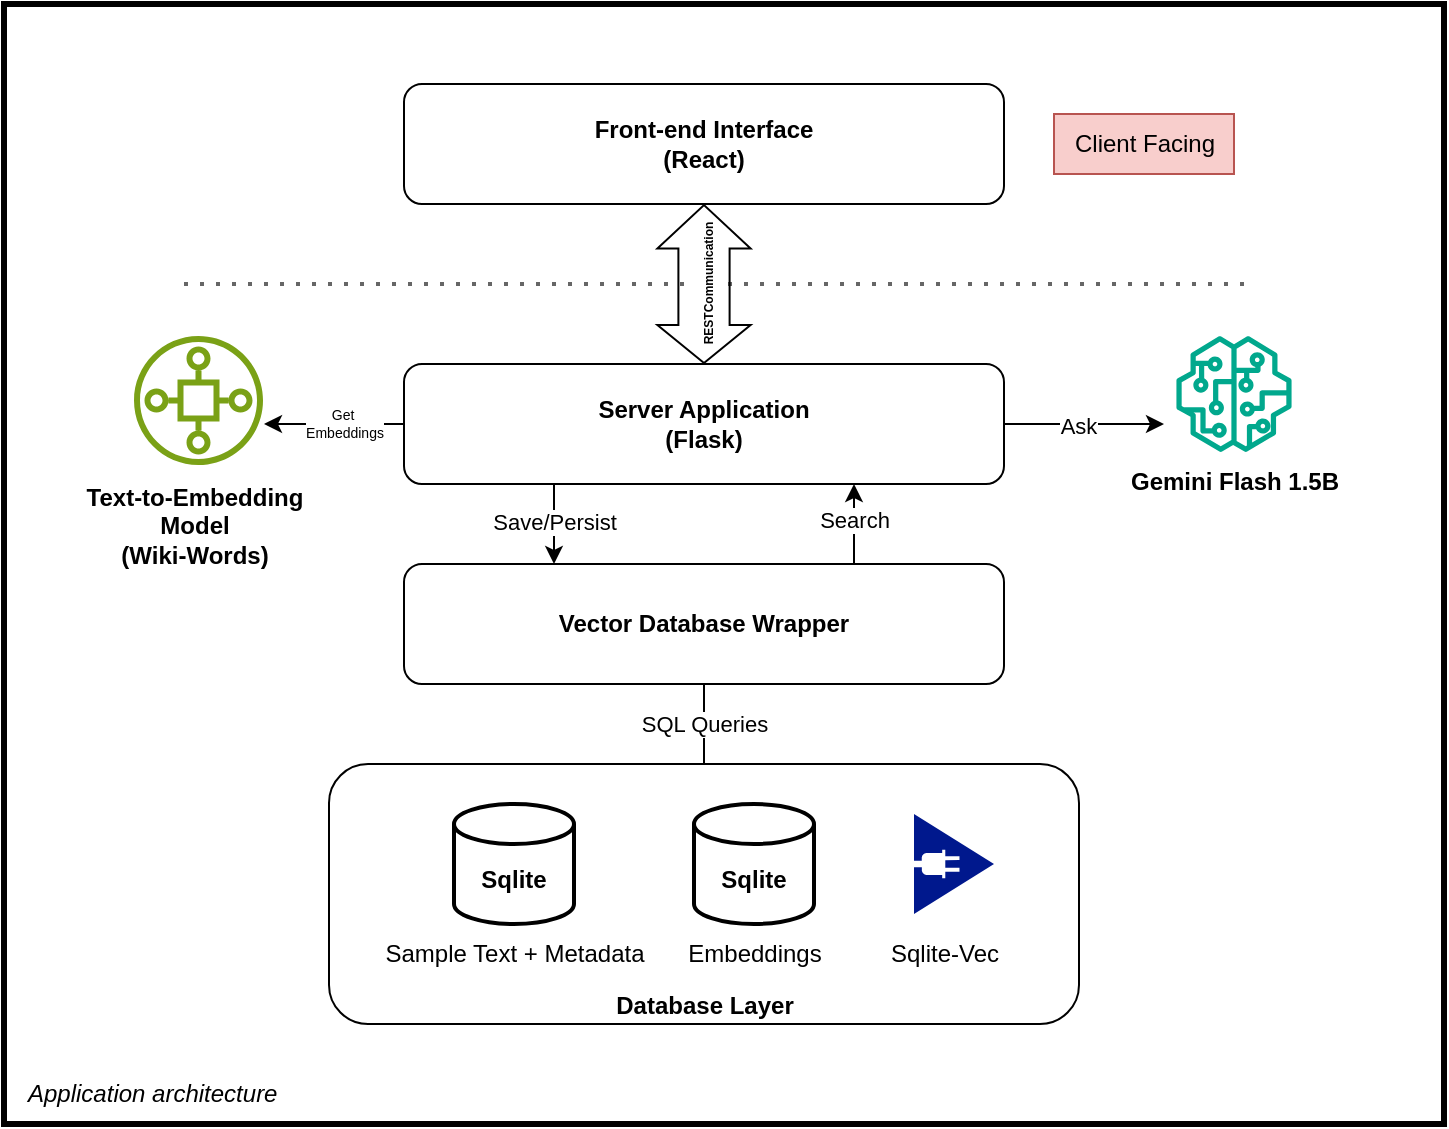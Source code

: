 <mxfile version="23.0.2" type="device" pages="2">
  <diagram name="Page-1" id="WlXQ0wQTGZZfjcRnXQKP">
    <mxGraphModel dx="1434" dy="836" grid="1" gridSize="10" guides="1" tooltips="1" connect="1" arrows="1" fold="1" page="1" pageScale="1" pageWidth="850" pageHeight="1100" math="0" shadow="0">
      <root>
        <mxCell id="0" />
        <mxCell id="1" parent="0" />
        <mxCell id="ig4OSkYLAl0YVuFVftQK-2" value="&lt;b&gt;&lt;br&gt;Sqlite&lt;/b&gt;" style="strokeWidth=2;html=1;shape=mxgraph.flowchart.database;whiteSpace=wrap;" vertex="1" parent="1">
          <mxGeometry x="425" y="520" width="60" height="60" as="geometry" />
        </mxCell>
        <mxCell id="ig4OSkYLAl0YVuFVftQK-3" value="Embeddings" style="text;html=1;align=center;verticalAlign=middle;resizable=0;points=[];autosize=1;strokeColor=none;fillColor=none;" vertex="1" parent="1">
          <mxGeometry x="410" y="580" width="90" height="30" as="geometry" />
        </mxCell>
        <mxCell id="ig4OSkYLAl0YVuFVftQK-5" value="" style="sketch=0;aspect=fixed;pointerEvents=1;shadow=0;dashed=0;html=1;strokeColor=none;labelPosition=center;verticalLabelPosition=bottom;verticalAlign=top;align=center;fillColor=#00188D;shape=mxgraph.mscae.enterprise.plug_and_play" vertex="1" parent="1">
          <mxGeometry x="535" y="525" width="40" height="50" as="geometry" />
        </mxCell>
        <mxCell id="ig4OSkYLAl0YVuFVftQK-6" value="Sqlite-Vec" style="text;html=1;align=center;verticalAlign=middle;resizable=0;points=[];autosize=1;strokeColor=none;fillColor=none;" vertex="1" parent="1">
          <mxGeometry x="510" y="580" width="80" height="30" as="geometry" />
        </mxCell>
        <mxCell id="ig4OSkYLAl0YVuFVftQK-8" value="&lt;b&gt;&lt;br&gt;Sqlite&lt;/b&gt;" style="strokeWidth=2;html=1;shape=mxgraph.flowchart.database;whiteSpace=wrap;" vertex="1" parent="1">
          <mxGeometry x="305" y="520" width="60" height="60" as="geometry" />
        </mxCell>
        <mxCell id="ig4OSkYLAl0YVuFVftQK-9" value="Sample Text + Metadata" style="text;html=1;align=center;verticalAlign=middle;resizable=0;points=[];autosize=1;strokeColor=none;fillColor=none;" vertex="1" parent="1">
          <mxGeometry x="260" y="580" width="150" height="30" as="geometry" />
        </mxCell>
        <mxCell id="ig4OSkYLAl0YVuFVftQK-10" value="Vector Database Wrapper" style="rounded=1;whiteSpace=wrap;html=1;fontStyle=1" vertex="1" parent="1">
          <mxGeometry x="280" y="400" width="300" height="60" as="geometry" />
        </mxCell>
        <mxCell id="ig4OSkYLAl0YVuFVftQK-11" value="" style="sketch=0;outlineConnect=0;fontColor=#232F3E;gradientColor=none;fillColor=#01A88D;strokeColor=none;dashed=0;verticalLabelPosition=bottom;verticalAlign=top;align=center;html=1;fontSize=12;fontStyle=0;aspect=fixed;pointerEvents=1;shape=mxgraph.aws4.sagemaker_model;" vertex="1" parent="1">
          <mxGeometry x="666" y="286" width="58" height="58" as="geometry" />
        </mxCell>
        <mxCell id="ig4OSkYLAl0YVuFVftQK-12" value="Gemini Flash 1.5B" style="text;html=1;align=center;verticalAlign=middle;resizable=0;points=[];autosize=1;strokeColor=none;fillColor=none;fontStyle=1" vertex="1" parent="1">
          <mxGeometry x="630" y="344" width="130" height="30" as="geometry" />
        </mxCell>
        <mxCell id="ig4OSkYLAl0YVuFVftQK-13" value="Server Application&lt;br&gt;(Flask)" style="rounded=1;whiteSpace=wrap;html=1;fontStyle=1" vertex="1" parent="1">
          <mxGeometry x="280" y="300" width="300" height="60" as="geometry" />
        </mxCell>
        <mxCell id="ig4OSkYLAl0YVuFVftQK-14" value="" style="sketch=0;outlineConnect=0;fontColor=#232F3E;gradientColor=none;fillColor=#7AA116;strokeColor=none;dashed=0;verticalLabelPosition=bottom;verticalAlign=top;align=center;html=1;fontSize=12;fontStyle=0;aspect=fixed;pointerEvents=1;shape=mxgraph.aws4.iot_sitewise_asset_model;" vertex="1" parent="1">
          <mxGeometry x="145" y="286" width="64.5" height="64.5" as="geometry" />
        </mxCell>
        <mxCell id="ig4OSkYLAl0YVuFVftQK-15" value="Text-to-Embedding&lt;br&gt;Model&lt;br&gt;(Wiki-Words)" style="text;html=1;align=center;verticalAlign=middle;resizable=0;points=[];autosize=1;strokeColor=none;fillColor=none;fontStyle=1" vertex="1" parent="1">
          <mxGeometry x="110" y="350.5" width="130" height="60" as="geometry" />
        </mxCell>
        <mxCell id="ig4OSkYLAl0YVuFVftQK-16" value="Front-end Interface&lt;br&gt;(React)" style="rounded=1;whiteSpace=wrap;html=1;fontStyle=1" vertex="1" parent="1">
          <mxGeometry x="280" y="160" width="300" height="60" as="geometry" />
        </mxCell>
        <mxCell id="ig4OSkYLAl0YVuFVftQK-17" value="" style="endArrow=none;dashed=1;html=1;dashPattern=1 3;strokeWidth=2;rounded=0;strokeColor=#666666;" edge="1" parent="1">
          <mxGeometry width="50" height="50" relative="1" as="geometry">
            <mxPoint x="170" y="260" as="sourcePoint" />
            <mxPoint x="700" y="260" as="targetPoint" />
          </mxGeometry>
        </mxCell>
        <mxCell id="ig4OSkYLAl0YVuFVftQK-18" value="" style="shape=flexArrow;endArrow=classic;startArrow=classic;html=1;rounded=0;exitX=0.5;exitY=0;exitDx=0;exitDy=0;width=25.6;endSize=6.932;" edge="1" parent="1" source="ig4OSkYLAl0YVuFVftQK-13">
          <mxGeometry width="100" height="100" relative="1" as="geometry">
            <mxPoint x="330" y="320" as="sourcePoint" />
            <mxPoint x="430" y="220" as="targetPoint" />
          </mxGeometry>
        </mxCell>
        <mxCell id="ig4OSkYLAl0YVuFVftQK-21" value="&lt;font style=&quot;font-size: 6px;&quot;&gt;RESTCommunication&lt;/font&gt;" style="edgeLabel;html=1;align=center;verticalAlign=middle;resizable=0;points=[];rotation=-90;fontStyle=1" vertex="1" connectable="0" parent="ig4OSkYLAl0YVuFVftQK-18">
          <mxGeometry x="0.25" y="1" relative="1" as="geometry">
            <mxPoint x="1" y="10" as="offset" />
          </mxGeometry>
        </mxCell>
        <mxCell id="ig4OSkYLAl0YVuFVftQK-24" value="Client Facing" style="text;html=1;align=center;verticalAlign=middle;resizable=0;points=[];autosize=1;strokeColor=#b85450;fillColor=#f8cecc;fontStyle=0" vertex="1" parent="1">
          <mxGeometry x="605" y="175" width="90" height="30" as="geometry" />
        </mxCell>
        <mxCell id="ig4OSkYLAl0YVuFVftQK-25" value="Database Layer" style="rounded=1;whiteSpace=wrap;html=1;fillColor=none;verticalAlign=bottom;fontStyle=1" vertex="1" parent="1">
          <mxGeometry x="242.5" y="500" width="375" height="130" as="geometry" />
        </mxCell>
        <mxCell id="ig4OSkYLAl0YVuFVftQK-26" value="" style="endArrow=classic;html=1;rounded=0;exitX=0.25;exitY=1;exitDx=0;exitDy=0;entryX=0.25;entryY=0;entryDx=0;entryDy=0;" edge="1" parent="1" source="ig4OSkYLAl0YVuFVftQK-13" target="ig4OSkYLAl0YVuFVftQK-10">
          <mxGeometry width="50" height="50" relative="1" as="geometry">
            <mxPoint x="370" y="390" as="sourcePoint" />
            <mxPoint x="420" y="340" as="targetPoint" />
          </mxGeometry>
        </mxCell>
        <mxCell id="ig4OSkYLAl0YVuFVftQK-27" value="Save/Persist" style="edgeLabel;html=1;align=center;verticalAlign=middle;resizable=0;points=[];" vertex="1" connectable="0" parent="ig4OSkYLAl0YVuFVftQK-26">
          <mxGeometry x="-0.043" relative="1" as="geometry">
            <mxPoint as="offset" />
          </mxGeometry>
        </mxCell>
        <mxCell id="ig4OSkYLAl0YVuFVftQK-28" value="" style="endArrow=classic;html=1;rounded=0;entryX=0.75;entryY=1;entryDx=0;entryDy=0;exitX=0.75;exitY=0;exitDx=0;exitDy=0;" edge="1" parent="1" source="ig4OSkYLAl0YVuFVftQK-10" target="ig4OSkYLAl0YVuFVftQK-13">
          <mxGeometry width="50" height="50" relative="1" as="geometry">
            <mxPoint x="370" y="390" as="sourcePoint" />
            <mxPoint x="420" y="340" as="targetPoint" />
          </mxGeometry>
        </mxCell>
        <mxCell id="ig4OSkYLAl0YVuFVftQK-29" value="Search" style="edgeLabel;html=1;align=center;verticalAlign=middle;resizable=0;points=[];" vertex="1" connectable="0" parent="ig4OSkYLAl0YVuFVftQK-28">
          <mxGeometry x="0.09" relative="1" as="geometry">
            <mxPoint as="offset" />
          </mxGeometry>
        </mxCell>
        <mxCell id="ig4OSkYLAl0YVuFVftQK-33" value="" style="endArrow=none;html=1;rounded=0;exitX=0.5;exitY=0;exitDx=0;exitDy=0;entryX=0.5;entryY=1;entryDx=0;entryDy=0;" edge="1" parent="1" source="ig4OSkYLAl0YVuFVftQK-25" target="ig4OSkYLAl0YVuFVftQK-10">
          <mxGeometry width="50" height="50" relative="1" as="geometry">
            <mxPoint x="370" y="460" as="sourcePoint" />
            <mxPoint x="420" y="410" as="targetPoint" />
          </mxGeometry>
        </mxCell>
        <mxCell id="ig4OSkYLAl0YVuFVftQK-35" value="SQL Queries" style="edgeLabel;html=1;align=center;verticalAlign=middle;resizable=0;points=[];" vertex="1" connectable="0" parent="ig4OSkYLAl0YVuFVftQK-33">
          <mxGeometry x="0.019" relative="1" as="geometry">
            <mxPoint as="offset" />
          </mxGeometry>
        </mxCell>
        <mxCell id="ig4OSkYLAl0YVuFVftQK-36" value="" style="endArrow=classic;html=1;rounded=0;exitX=1;exitY=0.5;exitDx=0;exitDy=0;" edge="1" parent="1" source="ig4OSkYLAl0YVuFVftQK-13">
          <mxGeometry width="50" height="50" relative="1" as="geometry">
            <mxPoint x="420" y="430" as="sourcePoint" />
            <mxPoint x="660" y="330" as="targetPoint" />
          </mxGeometry>
        </mxCell>
        <mxCell id="ig4OSkYLAl0YVuFVftQK-37" value="Ask" style="edgeLabel;html=1;align=center;verticalAlign=middle;resizable=0;points=[];" vertex="1" connectable="0" parent="ig4OSkYLAl0YVuFVftQK-36">
          <mxGeometry x="-0.075" y="-1" relative="1" as="geometry">
            <mxPoint as="offset" />
          </mxGeometry>
        </mxCell>
        <mxCell id="ig4OSkYLAl0YVuFVftQK-38" value="" style="endArrow=classic;html=1;rounded=0;" edge="1" parent="1" source="ig4OSkYLAl0YVuFVftQK-13">
          <mxGeometry width="50" height="50" relative="1" as="geometry">
            <mxPoint x="420" y="430" as="sourcePoint" />
            <mxPoint x="210" y="330" as="targetPoint" />
          </mxGeometry>
        </mxCell>
        <mxCell id="ig4OSkYLAl0YVuFVftQK-39" value="Get&amp;nbsp;&lt;br style=&quot;font-size: 7px;&quot;&gt;Embeddings" style="edgeLabel;html=1;align=center;verticalAlign=middle;resizable=0;points=[];fontSize=7;" vertex="1" connectable="0" parent="ig4OSkYLAl0YVuFVftQK-38">
          <mxGeometry x="-0.034" y="1" relative="1" as="geometry">
            <mxPoint x="4" y="-1" as="offset" />
          </mxGeometry>
        </mxCell>
        <mxCell id="ig4OSkYLAl0YVuFVftQK-41" value="" style="rounded=0;whiteSpace=wrap;html=1;fillColor=none;strokeWidth=3;" vertex="1" parent="1">
          <mxGeometry x="80" y="120" width="720" height="560" as="geometry" />
        </mxCell>
        <mxCell id="ig4OSkYLAl0YVuFVftQK-42" value="Application architecture" style="text;html=1;strokeColor=none;fillColor=none;align=left;verticalAlign=middle;whiteSpace=wrap;rounded=0;fontStyle=2" vertex="1" parent="1">
          <mxGeometry x="90" y="650" width="190" height="30" as="geometry" />
        </mxCell>
      </root>
    </mxGraphModel>
  </diagram>
  <diagram id="c9z1zT4eZGtygRwg-402" name="Page-2">
    <mxGraphModel dx="1195" dy="697" grid="1" gridSize="10" guides="1" tooltips="1" connect="1" arrows="1" fold="1" page="1" pageScale="1" pageWidth="850" pageHeight="1100" math="0" shadow="0">
      <root>
        <mxCell id="0" />
        <mxCell id="1" parent="0" />
        <mxCell id="Ly0RQTHxFmGOAUhsB7w_-1" value="" style="endArrow=open;html=1;rounded=0;endFill=0;strokeWidth=2;" edge="1" parent="1">
          <mxGeometry width="50" height="50" relative="1" as="geometry">
            <mxPoint x="320" y="480" as="sourcePoint" />
            <mxPoint x="320" y="200" as="targetPoint" />
          </mxGeometry>
        </mxCell>
        <mxCell id="Ly0RQTHxFmGOAUhsB7w_-2" value="" style="endArrow=open;html=1;rounded=0;endFill=0;strokeWidth=2;" edge="1" parent="1">
          <mxGeometry width="50" height="50" relative="1" as="geometry">
            <mxPoint x="280" y="440" as="sourcePoint" />
            <mxPoint x="570" y="440" as="targetPoint" />
          </mxGeometry>
        </mxCell>
        <mxCell id="Ly0RQTHxFmGOAUhsB7w_-4" value="" style="endArrow=open;html=1;rounded=0;endFill=0;strokeWidth=2;" edge="1" parent="1">
          <mxGeometry width="50" height="50" relative="1" as="geometry">
            <mxPoint x="290" y="470" as="sourcePoint" />
            <mxPoint x="500" y="260" as="targetPoint" />
          </mxGeometry>
        </mxCell>
        <mxCell id="Ly0RQTHxFmGOAUhsB7w_-5" value="(y) Curiosity" style="text;html=1;align=center;verticalAlign=middle;resizable=0;points=[];autosize=1;strokeColor=none;fillColor=none;rotation=-90;fontFamily=Times New Roman;fontStyle=3;fontSize=14;" vertex="1" parent="1">
          <mxGeometry x="250" y="310" width="100" height="30" as="geometry" />
        </mxCell>
        <mxCell id="Ly0RQTHxFmGOAUhsB7w_-6" value="(z) Knowledge" style="text;html=1;align=center;verticalAlign=middle;resizable=0;points=[];autosize=1;strokeColor=none;fillColor=none;rotation=-45;fontFamily=Times New Roman;fontStyle=3;fontSize=14;" vertex="1" parent="1">
          <mxGeometry x="350" y="320" width="110" height="30" as="geometry" />
        </mxCell>
        <mxCell id="Ly0RQTHxFmGOAUhsB7w_-7" value="(x) Action" style="text;html=1;align=center;verticalAlign=middle;resizable=0;points=[];autosize=1;strokeColor=none;fillColor=none;rotation=0;fontFamily=Times New Roman;fontStyle=3;fontSize=14;" vertex="1" parent="1">
          <mxGeometry x="385" y="440" width="80" height="30" as="geometry" />
        </mxCell>
        <mxCell id="Ly0RQTHxFmGOAUhsB7w_-8" value="Nosey&lt;br&gt;(नासूर)" style="text;html=1;strokeColor=none;fillColor=none;align=center;verticalAlign=middle;whiteSpace=wrap;rounded=0;fontColor=#FF3333;fontStyle=1" vertex="1" parent="1">
          <mxGeometry x="290" y="160" width="60" height="30" as="geometry" />
        </mxCell>
        <mxCell id="Ly0RQTHxFmGOAUhsB7w_-9" value="Book-Worm&lt;br&gt;(किताबी कीड़ा)" style="text;html=1;strokeColor=none;fillColor=none;align=center;verticalAlign=middle;whiteSpace=wrap;rounded=0;fontColor=#FF3333;fontStyle=1" vertex="1" parent="1">
          <mxGeometry x="470" y="220" width="110" height="30" as="geometry" />
        </mxCell>
        <mxCell id="Ly0RQTHxFmGOAUhsB7w_-10" value="Busy-Fool&lt;br&gt;(गधा मजदूर)" style="text;html=1;strokeColor=none;fillColor=none;align=center;verticalAlign=middle;whiteSpace=wrap;rounded=0;fontColor=#FF3333;fontStyle=1" vertex="1" parent="1">
          <mxGeometry x="520" y="400" width="70" height="30" as="geometry" />
        </mxCell>
        <mxCell id="Ly0RQTHxFmGOAUhsB7w_-11" value="" style="rounded=0;whiteSpace=wrap;html=1;fillColor=none;strokeWidth=2;" vertex="1" parent="1">
          <mxGeometry x="250" y="140" width="360" height="360" as="geometry" />
        </mxCell>
      </root>
    </mxGraphModel>
  </diagram>
</mxfile>
